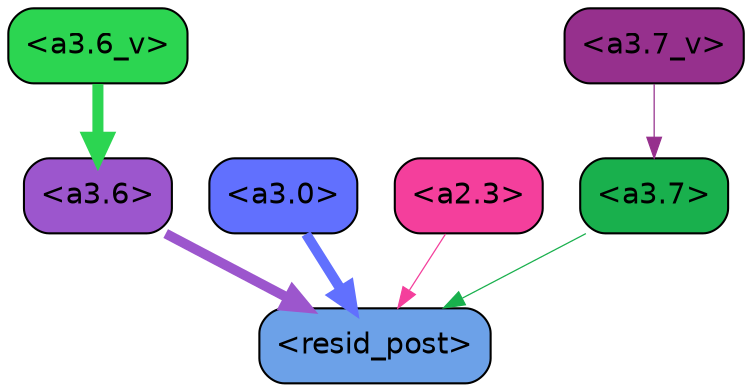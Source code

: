 strict digraph "" {
	graph [bgcolor=transparent,
		layout=dot,
		overlap=false,
		splines=true
	];
	"<a3.7>"	[color=black,
		fillcolor="#19b04d",
		fontname=Helvetica,
		shape=box,
		style="filled, rounded"];
	"<resid_post>"	[color=black,
		fillcolor="#6ca1e8",
		fontname=Helvetica,
		shape=box,
		style="filled, rounded"];
	"<a3.7>" -> "<resid_post>"	[color="#19b04d",
		penwidth=0.6];
	"<a3.6>"	[color=black,
		fillcolor="#9c56cd",
		fontname=Helvetica,
		shape=box,
		style="filled, rounded"];
	"<a3.6>" -> "<resid_post>"	[color="#9c56cd",
		penwidth=4.7534414529800415];
	"<a3.0>"	[color=black,
		fillcolor="#6170fe",
		fontname=Helvetica,
		shape=box,
		style="filled, rounded"];
	"<a3.0>" -> "<resid_post>"	[color="#6170fe",
		penwidth=4.898576855659485];
	"<a2.3>"	[color=black,
		fillcolor="#f43f9c",
		fontname=Helvetica,
		shape=box,
		style="filled, rounded"];
	"<a2.3>" -> "<resid_post>"	[color="#f43f9c",
		penwidth=0.6];
	"<a3.7_v>"	[color=black,
		fillcolor="#96308d",
		fontname=Helvetica,
		shape=box,
		style="filled, rounded"];
	"<a3.7_v>" -> "<a3.7>"	[color="#96308d",
		penwidth=0.6];
	"<a3.6_v>"	[color=black,
		fillcolor="#2cd551",
		fontname=Helvetica,
		shape=box,
		style="filled, rounded"];
	"<a3.6_v>" -> "<a3.6>"	[color="#2cd551",
		penwidth=5.297133803367615];
}
